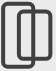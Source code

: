 <mxfile version="25.0.1">
  <diagram name="第 1 页" id="ewl9boTtj5eG1xmZE2dz">
    <mxGraphModel dx="398" dy="223" grid="1" gridSize="3.937" guides="1" tooltips="1" connect="1" arrows="1" fold="1" page="1" pageScale="1" pageWidth="48" pageHeight="48" background="#EBEBEB" math="0" shadow="0">
      <root>
        <mxCell id="0" />
        <mxCell id="1" parent="0" />
        <mxCell id="4gosNzSH9n5pgARmhjyj-1" value="" style="rounded=1;whiteSpace=wrap;html=1;fillColor=none;strokeColor=#404040;strokeWidth=2;" parent="1" vertex="1">
          <mxGeometry x="-27.56" y="11.81" width="15.75" height="23.62" as="geometry" />
        </mxCell>
        <mxCell id="4gosNzSH9n5pgARmhjyj-3" value="" style="rounded=1;whiteSpace=wrap;html=1;fillColor=none;strokeColor=#404040;strokeWidth=2;" parent="1" vertex="1">
          <mxGeometry x="-35.43" y="7.87" width="15.05" height="31.5" as="geometry" />
        </mxCell>
      </root>
    </mxGraphModel>
  </diagram>
</mxfile>
